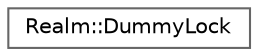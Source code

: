 digraph "Graphical Class Hierarchy"
{
 // LATEX_PDF_SIZE
  bgcolor="transparent";
  edge [fontname=Helvetica,fontsize=10,labelfontname=Helvetica,labelfontsize=10];
  node [fontname=Helvetica,fontsize=10,shape=box,height=0.2,width=0.4];
  rankdir="LR";
  Node0 [id="Node000000",label="Realm::DummyLock",height=0.2,width=0.4,color="grey40", fillcolor="white", style="filled",URL="$classRealm_1_1DummyLock.html",tooltip=" "];
}

